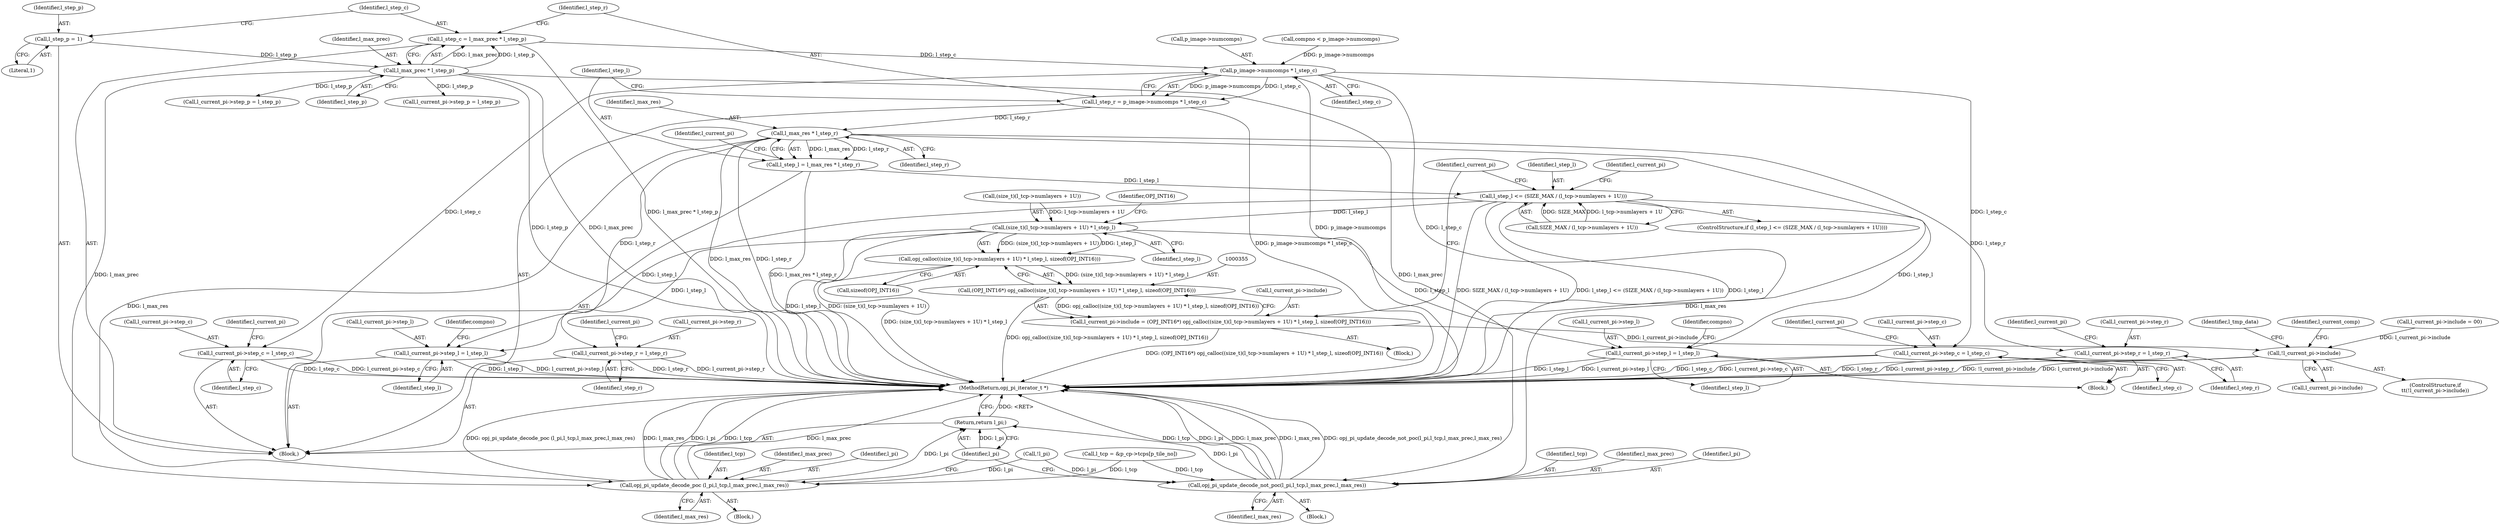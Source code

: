 digraph "0_openjpeg_ef01f18dfc6780b776d0674ed3e7415c6ef54d24@integer" {
"1000314" [label="(Call,l_step_c = l_max_prec * l_step_p)"];
"1000316" [label="(Call,l_max_prec * l_step_p)"];
"1000311" [label="(Call,l_step_p = 1)"];
"1000321" [label="(Call,p_image->numcomps * l_step_c)"];
"1000319" [label="(Call,l_step_r = p_image->numcomps * l_step_c)"];
"1000328" [label="(Call,l_max_res * l_step_r)"];
"1000326" [label="(Call,l_step_l = l_max_res * l_step_r)"];
"1000340" [label="(Call,l_step_l <= (SIZE_MAX / (l_tcp->numlayers + 1U)))"];
"1000357" [label="(Call,(size_t)(l_tcp->numlayers + 1U) * l_step_l)"];
"1000356" [label="(Call,opj_calloc((size_t)(l_tcp->numlayers + 1U) * l_step_l, sizeof(OPJ_INT16)))"];
"1000354" [label="(Call,(OPJ_INT16*) opj_calloc((size_t)(l_tcp->numlayers + 1U) * l_step_l, sizeof(OPJ_INT16)))"];
"1000350" [label="(Call,l_current_pi->include = (OPJ_INT16*) opj_calloc((size_t)(l_tcp->numlayers + 1U) * l_step_l, sizeof(OPJ_INT16)))"];
"1000369" [label="(Call,!l_current_pi->include)"];
"1000433" [label="(Call,l_current_pi->step_l = l_step_l)"];
"1000585" [label="(Call,l_current_pi->step_l = l_step_l)"];
"1000428" [label="(Call,l_current_pi->step_r = l_step_r)"];
"1000580" [label="(Call,l_current_pi->step_r = l_step_r)"];
"1000701" [label="(Call,opj_pi_update_decode_poc (l_pi,l_tcp,l_max_prec,l_max_res))"];
"1000713" [label="(Return,return l_pi;)"];
"1000708" [label="(Call,opj_pi_update_decode_not_poc(l_pi,l_tcp,l_max_prec,l_max_res))"];
"1000423" [label="(Call,l_current_pi->step_c = l_step_c)"];
"1000575" [label="(Call,l_current_pi->step_c = l_step_c)"];
"1000334" [label="(Call,l_current_pi->include = 00)"];
"1000354" [label="(Call,(OPJ_INT16*) opj_calloc((size_t)(l_tcp->numlayers + 1U) * l_step_l, sizeof(OPJ_INT16)))"];
"1000710" [label="(Identifier,l_tcp)"];
"1000314" [label="(Call,l_step_c = l_max_prec * l_step_p)"];
"1000330" [label="(Identifier,l_step_r)"];
"1000705" [label="(Identifier,l_max_res)"];
"1000570" [label="(Call,l_current_pi->step_p = l_step_p)"];
"1000708" [label="(Call,opj_pi_update_decode_not_poc(l_pi,l_tcp,l_max_prec,l_max_res))"];
"1000258" [label="(Call,!l_pi)"];
"1000317" [label="(Identifier,l_max_prec)"];
"1000351" [label="(Call,l_current_pi->include)"];
"1000370" [label="(Call,l_current_pi->include)"];
"1000340" [label="(Call,l_step_l <= (SIZE_MAX / (l_tcp->numlayers + 1U)))"];
"1000342" [label="(Call,SIZE_MAX / (l_tcp->numlayers + 1U))"];
"1000193" [label="(Call,l_tcp = &p_cp->tcps[p_tile_no])"];
"1000427" [label="(Identifier,l_step_c)"];
"1000318" [label="(Identifier,l_step_p)"];
"1000328" [label="(Call,l_max_res * l_step_r)"];
"1000586" [label="(Call,l_current_pi->step_l)"];
"1000576" [label="(Call,l_current_pi->step_c)"];
"1000700" [label="(Block,)"];
"1000579" [label="(Identifier,l_step_c)"];
"1000350" [label="(Call,l_current_pi->include = (OPJ_INT16*) opj_calloc((size_t)(l_tcp->numlayers + 1U) * l_step_l, sizeof(OPJ_INT16)))"];
"1000581" [label="(Call,l_current_pi->step_r)"];
"1000424" [label="(Call,l_current_pi->step_c)"];
"1000320" [label="(Identifier,l_step_r)"];
"1000375" [label="(Identifier,l_tmp_data)"];
"1000325" [label="(Identifier,l_step_c)"];
"1000312" [label="(Identifier,l_step_p)"];
"1000712" [label="(Identifier,l_max_res)"];
"1000274" [label="(Call,compno < p_image->numcomps)"];
"1000711" [label="(Identifier,l_max_prec)"];
"1000366" [label="(Call,sizeof(OPJ_INT16))"];
"1000575" [label="(Call,l_current_pi->step_c = l_step_c)"];
"1000582" [label="(Identifier,l_current_pi)"];
"1000341" [label="(Identifier,l_step_l)"];
"1000430" [label="(Identifier,l_current_pi)"];
"1000352" [label="(Identifier,l_current_pi)"];
"1000432" [label="(Identifier,l_step_r)"];
"1000584" [label="(Identifier,l_step_r)"];
"1000327" [label="(Identifier,l_step_l)"];
"1000365" [label="(Identifier,l_step_l)"];
"1000315" [label="(Identifier,l_step_c)"];
"1000418" [label="(Call,l_current_pi->step_p = l_step_p)"];
"1000703" [label="(Identifier,l_tcp)"];
"1000704" [label="(Identifier,l_max_prec)"];
"1000311" [label="(Call,l_step_p = 1)"];
"1000349" [label="(Block,)"];
"1000357" [label="(Call,(size_t)(l_tcp->numlayers + 1U) * l_step_l)"];
"1000356" [label="(Call,opj_calloc((size_t)(l_tcp->numlayers + 1U) * l_step_l, sizeof(OPJ_INT16)))"];
"1000715" [label="(MethodReturn,opj_pi_iterator_t *)"];
"1000580" [label="(Call,l_current_pi->step_r = l_step_r)"];
"1000339" [label="(ControlStructure,if (l_step_l <= (SIZE_MAX / (l_tcp->numlayers + 1U))))"];
"1000371" [label="(Identifier,l_current_pi)"];
"1000367" [label="(Identifier,OPJ_INT16)"];
"1000326" [label="(Call,l_step_l = l_max_res * l_step_r)"];
"1000433" [label="(Call,l_current_pi->step_l = l_step_l)"];
"1000329" [label="(Identifier,l_max_res)"];
"1000437" [label="(Identifier,l_step_l)"];
"1000127" [label="(Block,)"];
"1000585" [label="(Call,l_current_pi->step_l = l_step_l)"];
"1000587" [label="(Identifier,l_current_pi)"];
"1000701" [label="(Call,opj_pi_update_decode_poc (l_pi,l_tcp,l_max_prec,l_max_res))"];
"1000428" [label="(Call,l_current_pi->step_r = l_step_r)"];
"1000369" [label="(Call,!l_current_pi->include)"];
"1000384" [label="(Identifier,l_current_comp)"];
"1000321" [label="(Call,p_image->numcomps * l_step_c)"];
"1000534" [label="(Block,)"];
"1000316" [label="(Call,l_max_prec * l_step_p)"];
"1000319" [label="(Call,l_step_r = p_image->numcomps * l_step_c)"];
"1000713" [label="(Return,return l_pi;)"];
"1000332" [label="(Identifier,l_current_pi)"];
"1000440" [label="(Identifier,compno)"];
"1000313" [label="(Literal,1)"];
"1000589" [label="(Identifier,l_step_l)"];
"1000429" [label="(Call,l_current_pi->step_r)"];
"1000423" [label="(Call,l_current_pi->step_c = l_step_c)"];
"1000322" [label="(Call,p_image->numcomps)"];
"1000592" [label="(Identifier,compno)"];
"1000434" [label="(Call,l_current_pi->step_l)"];
"1000714" [label="(Identifier,l_pi)"];
"1000435" [label="(Identifier,l_current_pi)"];
"1000709" [label="(Identifier,l_pi)"];
"1000707" [label="(Block,)"];
"1000702" [label="(Identifier,l_pi)"];
"1000368" [label="(ControlStructure,if\n\t\t(!l_current_pi->include))"];
"1000358" [label="(Call,(size_t)(l_tcp->numlayers + 1U))"];
"1000314" -> "1000127"  [label="AST: "];
"1000314" -> "1000316"  [label="CFG: "];
"1000315" -> "1000314"  [label="AST: "];
"1000316" -> "1000314"  [label="AST: "];
"1000320" -> "1000314"  [label="CFG: "];
"1000314" -> "1000715"  [label="DDG: l_max_prec * l_step_p"];
"1000316" -> "1000314"  [label="DDG: l_max_prec"];
"1000316" -> "1000314"  [label="DDG: l_step_p"];
"1000314" -> "1000321"  [label="DDG: l_step_c"];
"1000316" -> "1000318"  [label="CFG: "];
"1000317" -> "1000316"  [label="AST: "];
"1000318" -> "1000316"  [label="AST: "];
"1000316" -> "1000715"  [label="DDG: l_step_p"];
"1000316" -> "1000715"  [label="DDG: l_max_prec"];
"1000311" -> "1000316"  [label="DDG: l_step_p"];
"1000316" -> "1000418"  [label="DDG: l_step_p"];
"1000316" -> "1000570"  [label="DDG: l_step_p"];
"1000316" -> "1000701"  [label="DDG: l_max_prec"];
"1000316" -> "1000708"  [label="DDG: l_max_prec"];
"1000311" -> "1000127"  [label="AST: "];
"1000311" -> "1000313"  [label="CFG: "];
"1000312" -> "1000311"  [label="AST: "];
"1000313" -> "1000311"  [label="AST: "];
"1000315" -> "1000311"  [label="CFG: "];
"1000321" -> "1000319"  [label="AST: "];
"1000321" -> "1000325"  [label="CFG: "];
"1000322" -> "1000321"  [label="AST: "];
"1000325" -> "1000321"  [label="AST: "];
"1000319" -> "1000321"  [label="CFG: "];
"1000321" -> "1000715"  [label="DDG: p_image->numcomps"];
"1000321" -> "1000715"  [label="DDG: l_step_c"];
"1000321" -> "1000319"  [label="DDG: p_image->numcomps"];
"1000321" -> "1000319"  [label="DDG: l_step_c"];
"1000274" -> "1000321"  [label="DDG: p_image->numcomps"];
"1000321" -> "1000423"  [label="DDG: l_step_c"];
"1000321" -> "1000575"  [label="DDG: l_step_c"];
"1000319" -> "1000127"  [label="AST: "];
"1000320" -> "1000319"  [label="AST: "];
"1000327" -> "1000319"  [label="CFG: "];
"1000319" -> "1000715"  [label="DDG: p_image->numcomps * l_step_c"];
"1000319" -> "1000328"  [label="DDG: l_step_r"];
"1000328" -> "1000326"  [label="AST: "];
"1000328" -> "1000330"  [label="CFG: "];
"1000329" -> "1000328"  [label="AST: "];
"1000330" -> "1000328"  [label="AST: "];
"1000326" -> "1000328"  [label="CFG: "];
"1000328" -> "1000715"  [label="DDG: l_max_res"];
"1000328" -> "1000715"  [label="DDG: l_step_r"];
"1000328" -> "1000326"  [label="DDG: l_max_res"];
"1000328" -> "1000326"  [label="DDG: l_step_r"];
"1000328" -> "1000428"  [label="DDG: l_step_r"];
"1000328" -> "1000580"  [label="DDG: l_step_r"];
"1000328" -> "1000701"  [label="DDG: l_max_res"];
"1000328" -> "1000708"  [label="DDG: l_max_res"];
"1000326" -> "1000127"  [label="AST: "];
"1000327" -> "1000326"  [label="AST: "];
"1000332" -> "1000326"  [label="CFG: "];
"1000326" -> "1000715"  [label="DDG: l_max_res * l_step_r"];
"1000326" -> "1000340"  [label="DDG: l_step_l"];
"1000340" -> "1000339"  [label="AST: "];
"1000340" -> "1000342"  [label="CFG: "];
"1000341" -> "1000340"  [label="AST: "];
"1000342" -> "1000340"  [label="AST: "];
"1000352" -> "1000340"  [label="CFG: "];
"1000371" -> "1000340"  [label="CFG: "];
"1000340" -> "1000715"  [label="DDG: SIZE_MAX / (l_tcp->numlayers + 1U)"];
"1000340" -> "1000715"  [label="DDG: l_step_l <= (SIZE_MAX / (l_tcp->numlayers + 1U))"];
"1000340" -> "1000715"  [label="DDG: l_step_l"];
"1000342" -> "1000340"  [label="DDG: SIZE_MAX"];
"1000342" -> "1000340"  [label="DDG: l_tcp->numlayers + 1U"];
"1000340" -> "1000357"  [label="DDG: l_step_l"];
"1000340" -> "1000433"  [label="DDG: l_step_l"];
"1000340" -> "1000585"  [label="DDG: l_step_l"];
"1000357" -> "1000356"  [label="AST: "];
"1000357" -> "1000365"  [label="CFG: "];
"1000358" -> "1000357"  [label="AST: "];
"1000365" -> "1000357"  [label="AST: "];
"1000367" -> "1000357"  [label="CFG: "];
"1000357" -> "1000715"  [label="DDG: l_step_l"];
"1000357" -> "1000715"  [label="DDG: (size_t)(l_tcp->numlayers + 1U)"];
"1000357" -> "1000356"  [label="DDG: (size_t)(l_tcp->numlayers + 1U)"];
"1000357" -> "1000356"  [label="DDG: l_step_l"];
"1000358" -> "1000357"  [label="DDG: l_tcp->numlayers + 1U"];
"1000357" -> "1000433"  [label="DDG: l_step_l"];
"1000357" -> "1000585"  [label="DDG: l_step_l"];
"1000356" -> "1000354"  [label="AST: "];
"1000356" -> "1000366"  [label="CFG: "];
"1000366" -> "1000356"  [label="AST: "];
"1000354" -> "1000356"  [label="CFG: "];
"1000356" -> "1000715"  [label="DDG: (size_t)(l_tcp->numlayers + 1U) * l_step_l"];
"1000356" -> "1000354"  [label="DDG: (size_t)(l_tcp->numlayers + 1U) * l_step_l"];
"1000354" -> "1000350"  [label="AST: "];
"1000355" -> "1000354"  [label="AST: "];
"1000350" -> "1000354"  [label="CFG: "];
"1000354" -> "1000715"  [label="DDG: opj_calloc((size_t)(l_tcp->numlayers + 1U) * l_step_l, sizeof(OPJ_INT16))"];
"1000354" -> "1000350"  [label="DDG: opj_calloc((size_t)(l_tcp->numlayers + 1U) * l_step_l, sizeof(OPJ_INT16))"];
"1000350" -> "1000349"  [label="AST: "];
"1000351" -> "1000350"  [label="AST: "];
"1000371" -> "1000350"  [label="CFG: "];
"1000350" -> "1000715"  [label="DDG: (OPJ_INT16*) opj_calloc((size_t)(l_tcp->numlayers + 1U) * l_step_l, sizeof(OPJ_INT16))"];
"1000350" -> "1000369"  [label="DDG: l_current_pi->include"];
"1000369" -> "1000368"  [label="AST: "];
"1000369" -> "1000370"  [label="CFG: "];
"1000370" -> "1000369"  [label="AST: "];
"1000375" -> "1000369"  [label="CFG: "];
"1000384" -> "1000369"  [label="CFG: "];
"1000369" -> "1000715"  [label="DDG: !l_current_pi->include"];
"1000369" -> "1000715"  [label="DDG: l_current_pi->include"];
"1000334" -> "1000369"  [label="DDG: l_current_pi->include"];
"1000433" -> "1000127"  [label="AST: "];
"1000433" -> "1000437"  [label="CFG: "];
"1000434" -> "1000433"  [label="AST: "];
"1000437" -> "1000433"  [label="AST: "];
"1000440" -> "1000433"  [label="CFG: "];
"1000433" -> "1000715"  [label="DDG: l_step_l"];
"1000433" -> "1000715"  [label="DDG: l_current_pi->step_l"];
"1000585" -> "1000534"  [label="AST: "];
"1000585" -> "1000589"  [label="CFG: "];
"1000586" -> "1000585"  [label="AST: "];
"1000589" -> "1000585"  [label="AST: "];
"1000592" -> "1000585"  [label="CFG: "];
"1000585" -> "1000715"  [label="DDG: l_step_l"];
"1000585" -> "1000715"  [label="DDG: l_current_pi->step_l"];
"1000428" -> "1000127"  [label="AST: "];
"1000428" -> "1000432"  [label="CFG: "];
"1000429" -> "1000428"  [label="AST: "];
"1000432" -> "1000428"  [label="AST: "];
"1000435" -> "1000428"  [label="CFG: "];
"1000428" -> "1000715"  [label="DDG: l_step_r"];
"1000428" -> "1000715"  [label="DDG: l_current_pi->step_r"];
"1000580" -> "1000534"  [label="AST: "];
"1000580" -> "1000584"  [label="CFG: "];
"1000581" -> "1000580"  [label="AST: "];
"1000584" -> "1000580"  [label="AST: "];
"1000587" -> "1000580"  [label="CFG: "];
"1000580" -> "1000715"  [label="DDG: l_step_r"];
"1000580" -> "1000715"  [label="DDG: l_current_pi->step_r"];
"1000701" -> "1000700"  [label="AST: "];
"1000701" -> "1000705"  [label="CFG: "];
"1000702" -> "1000701"  [label="AST: "];
"1000703" -> "1000701"  [label="AST: "];
"1000704" -> "1000701"  [label="AST: "];
"1000705" -> "1000701"  [label="AST: "];
"1000714" -> "1000701"  [label="CFG: "];
"1000701" -> "1000715"  [label="DDG: opj_pi_update_decode_poc (l_pi,l_tcp,l_max_prec,l_max_res)"];
"1000701" -> "1000715"  [label="DDG: l_max_res"];
"1000701" -> "1000715"  [label="DDG: l_pi"];
"1000701" -> "1000715"  [label="DDG: l_tcp"];
"1000701" -> "1000715"  [label="DDG: l_max_prec"];
"1000258" -> "1000701"  [label="DDG: l_pi"];
"1000193" -> "1000701"  [label="DDG: l_tcp"];
"1000701" -> "1000713"  [label="DDG: l_pi"];
"1000713" -> "1000127"  [label="AST: "];
"1000713" -> "1000714"  [label="CFG: "];
"1000714" -> "1000713"  [label="AST: "];
"1000715" -> "1000713"  [label="CFG: "];
"1000713" -> "1000715"  [label="DDG: <RET>"];
"1000714" -> "1000713"  [label="DDG: l_pi"];
"1000708" -> "1000713"  [label="DDG: l_pi"];
"1000708" -> "1000707"  [label="AST: "];
"1000708" -> "1000712"  [label="CFG: "];
"1000709" -> "1000708"  [label="AST: "];
"1000710" -> "1000708"  [label="AST: "];
"1000711" -> "1000708"  [label="AST: "];
"1000712" -> "1000708"  [label="AST: "];
"1000714" -> "1000708"  [label="CFG: "];
"1000708" -> "1000715"  [label="DDG: l_pi"];
"1000708" -> "1000715"  [label="DDG: l_max_prec"];
"1000708" -> "1000715"  [label="DDG: l_max_res"];
"1000708" -> "1000715"  [label="DDG: opj_pi_update_decode_not_poc(l_pi,l_tcp,l_max_prec,l_max_res)"];
"1000708" -> "1000715"  [label="DDG: l_tcp"];
"1000258" -> "1000708"  [label="DDG: l_pi"];
"1000193" -> "1000708"  [label="DDG: l_tcp"];
"1000423" -> "1000127"  [label="AST: "];
"1000423" -> "1000427"  [label="CFG: "];
"1000424" -> "1000423"  [label="AST: "];
"1000427" -> "1000423"  [label="AST: "];
"1000430" -> "1000423"  [label="CFG: "];
"1000423" -> "1000715"  [label="DDG: l_step_c"];
"1000423" -> "1000715"  [label="DDG: l_current_pi->step_c"];
"1000575" -> "1000534"  [label="AST: "];
"1000575" -> "1000579"  [label="CFG: "];
"1000576" -> "1000575"  [label="AST: "];
"1000579" -> "1000575"  [label="AST: "];
"1000582" -> "1000575"  [label="CFG: "];
"1000575" -> "1000715"  [label="DDG: l_step_c"];
"1000575" -> "1000715"  [label="DDG: l_current_pi->step_c"];
}
